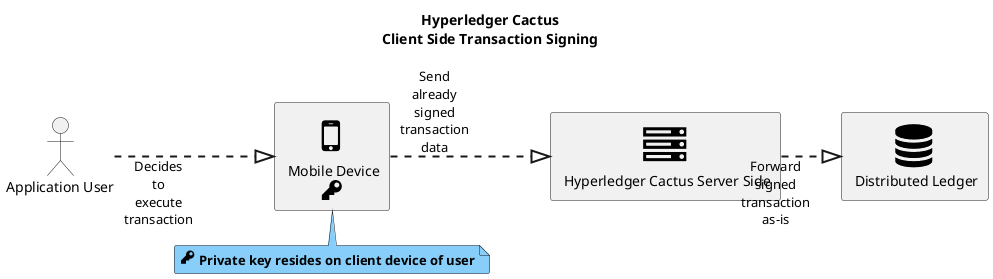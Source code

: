 
@startuml Client Side Transaction Signing

!include <tupadr3/common>
!include <tupadr3/font-awesome/mobile>
!include <tupadr3/font-awesome/database>
!include <tupadr3/font-awesome/key>
!include <tupadr3/font-awesome/server>
!include <tupadr3/font-awesome/info_circle>

title Hyperledger Cactus\nClient Side Transaction Signing

left to right direction
' allow_mixing
skinparam DefaultTextAlignment center
skinparam Linetype ortho
skinparam sequenceArrowThickness 2
skinparam roundcorner 5
skinparam maxmessagesize 30
skinparam sequenceParticipant underline

actor "Application User" as actor1 <<identity owner>>

FA_MOBILE(mobiledevice,"Mobile Device\n<size:30><&key></size>")
note bottom of mobiledevice #LightSkyBlue
  <size:20><&key></size><b> Private key resides on client device of user</b>
end note

FA_SERVER(cactusserverside,"Hyperledger Cactus Server Side")

FA_DATABASE(dlt,"Distributed Ledger")

actor1 ..|> mobiledevice: Decides to execute transaction
mobiledevice ..|> cactusserverside: Send already signed transaction data
cactusserverside ..|> dlt: Forward signed transaction as-is

@enduml

